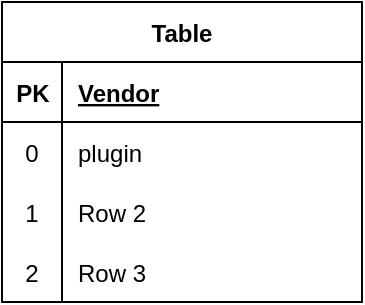 <mxfile version="20.8.8" type="github"><diagram name="Page-1" id="Jph2bcaY0iuIxsixSjv7"><mxGraphModel dx="988" dy="540" grid="1" gridSize="10" guides="1" tooltips="1" connect="1" arrows="1" fold="1" page="1" pageScale="1" pageWidth="850" pageHeight="1100" math="0" shadow="0"><root><mxCell id="0"/><mxCell id="1" parent="0"/><mxCell id="XfwuZSXqP0-HLS3cE4Mh-1" value="Table" style="shape=table;startSize=30;container=1;collapsible=1;childLayout=tableLayout;fixedRows=1;rowLines=0;fontStyle=1;align=center;resizeLast=1;" vertex="1" parent="1"><mxGeometry x="230" y="430" width="180" height="150" as="geometry"><mxRectangle x="230" y="430" width="70" height="30" as="alternateBounds"/></mxGeometry></mxCell><mxCell id="XfwuZSXqP0-HLS3cE4Mh-2" value="" style="shape=tableRow;horizontal=0;startSize=0;swimlaneHead=0;swimlaneBody=0;fillColor=none;collapsible=0;dropTarget=0;points=[[0,0.5],[1,0.5]];portConstraint=eastwest;top=0;left=0;right=0;bottom=1;" vertex="1" parent="XfwuZSXqP0-HLS3cE4Mh-1"><mxGeometry y="30" width="180" height="30" as="geometry"/></mxCell><mxCell id="XfwuZSXqP0-HLS3cE4Mh-3" value="PK" style="shape=partialRectangle;connectable=0;fillColor=none;top=0;left=0;bottom=0;right=0;fontStyle=1;overflow=hidden;spacingLeft=1;" vertex="1" parent="XfwuZSXqP0-HLS3cE4Mh-2"><mxGeometry width="30" height="30" as="geometry"><mxRectangle width="30" height="30" as="alternateBounds"/></mxGeometry></mxCell><mxCell id="XfwuZSXqP0-HLS3cE4Mh-4" value="Vendor" style="shape=partialRectangle;connectable=0;fillColor=none;top=0;left=0;bottom=0;right=0;align=left;spacingLeft=6;fontStyle=5;overflow=hidden;" vertex="1" parent="XfwuZSXqP0-HLS3cE4Mh-2"><mxGeometry x="30" width="150" height="30" as="geometry"><mxRectangle width="150" height="30" as="alternateBounds"/></mxGeometry></mxCell><mxCell id="XfwuZSXqP0-HLS3cE4Mh-5" value="" style="shape=tableRow;horizontal=0;startSize=0;swimlaneHead=0;swimlaneBody=0;fillColor=none;collapsible=0;dropTarget=0;points=[[0,0.5],[1,0.5]];portConstraint=eastwest;top=0;left=0;right=0;bottom=0;" vertex="1" parent="XfwuZSXqP0-HLS3cE4Mh-1"><mxGeometry y="60" width="180" height="30" as="geometry"/></mxCell><mxCell id="XfwuZSXqP0-HLS3cE4Mh-6" value="0" style="shape=partialRectangle;connectable=0;fillColor=none;top=0;left=0;bottom=0;right=0;editable=1;overflow=hidden;" vertex="1" parent="XfwuZSXqP0-HLS3cE4Mh-5"><mxGeometry width="30" height="30" as="geometry"><mxRectangle width="30" height="30" as="alternateBounds"/></mxGeometry></mxCell><mxCell id="XfwuZSXqP0-HLS3cE4Mh-7" value="plugin" style="shape=partialRectangle;connectable=0;fillColor=none;top=0;left=0;bottom=0;right=0;align=left;spacingLeft=6;overflow=hidden;" vertex="1" parent="XfwuZSXqP0-HLS3cE4Mh-5"><mxGeometry x="30" width="150" height="30" as="geometry"><mxRectangle width="150" height="30" as="alternateBounds"/></mxGeometry></mxCell><mxCell id="XfwuZSXqP0-HLS3cE4Mh-8" value="" style="shape=tableRow;horizontal=0;startSize=0;swimlaneHead=0;swimlaneBody=0;fillColor=none;collapsible=0;dropTarget=0;points=[[0,0.5],[1,0.5]];portConstraint=eastwest;top=0;left=0;right=0;bottom=0;" vertex="1" parent="XfwuZSXqP0-HLS3cE4Mh-1"><mxGeometry y="90" width="180" height="30" as="geometry"/></mxCell><mxCell id="XfwuZSXqP0-HLS3cE4Mh-9" value="1" style="shape=partialRectangle;connectable=0;fillColor=none;top=0;left=0;bottom=0;right=0;editable=1;overflow=hidden;" vertex="1" parent="XfwuZSXqP0-HLS3cE4Mh-8"><mxGeometry width="30" height="30" as="geometry"><mxRectangle width="30" height="30" as="alternateBounds"/></mxGeometry></mxCell><mxCell id="XfwuZSXqP0-HLS3cE4Mh-10" value="Row 2" style="shape=partialRectangle;connectable=0;fillColor=none;top=0;left=0;bottom=0;right=0;align=left;spacingLeft=6;overflow=hidden;" vertex="1" parent="XfwuZSXqP0-HLS3cE4Mh-8"><mxGeometry x="30" width="150" height="30" as="geometry"><mxRectangle width="150" height="30" as="alternateBounds"/></mxGeometry></mxCell><mxCell id="XfwuZSXqP0-HLS3cE4Mh-11" value="" style="shape=tableRow;horizontal=0;startSize=0;swimlaneHead=0;swimlaneBody=0;fillColor=none;collapsible=0;dropTarget=0;points=[[0,0.5],[1,0.5]];portConstraint=eastwest;top=0;left=0;right=0;bottom=0;" vertex="1" parent="XfwuZSXqP0-HLS3cE4Mh-1"><mxGeometry y="120" width="180" height="30" as="geometry"/></mxCell><mxCell id="XfwuZSXqP0-HLS3cE4Mh-12" value="2" style="shape=partialRectangle;connectable=0;fillColor=none;top=0;left=0;bottom=0;right=0;editable=1;overflow=hidden;" vertex="1" parent="XfwuZSXqP0-HLS3cE4Mh-11"><mxGeometry width="30" height="30" as="geometry"><mxRectangle width="30" height="30" as="alternateBounds"/></mxGeometry></mxCell><mxCell id="XfwuZSXqP0-HLS3cE4Mh-13" value="Row 3" style="shape=partialRectangle;connectable=0;fillColor=none;top=0;left=0;bottom=0;right=0;align=left;spacingLeft=6;overflow=hidden;" vertex="1" parent="XfwuZSXqP0-HLS3cE4Mh-11"><mxGeometry x="30" width="150" height="30" as="geometry"><mxRectangle width="150" height="30" as="alternateBounds"/></mxGeometry></mxCell></root></mxGraphModel></diagram></mxfile>